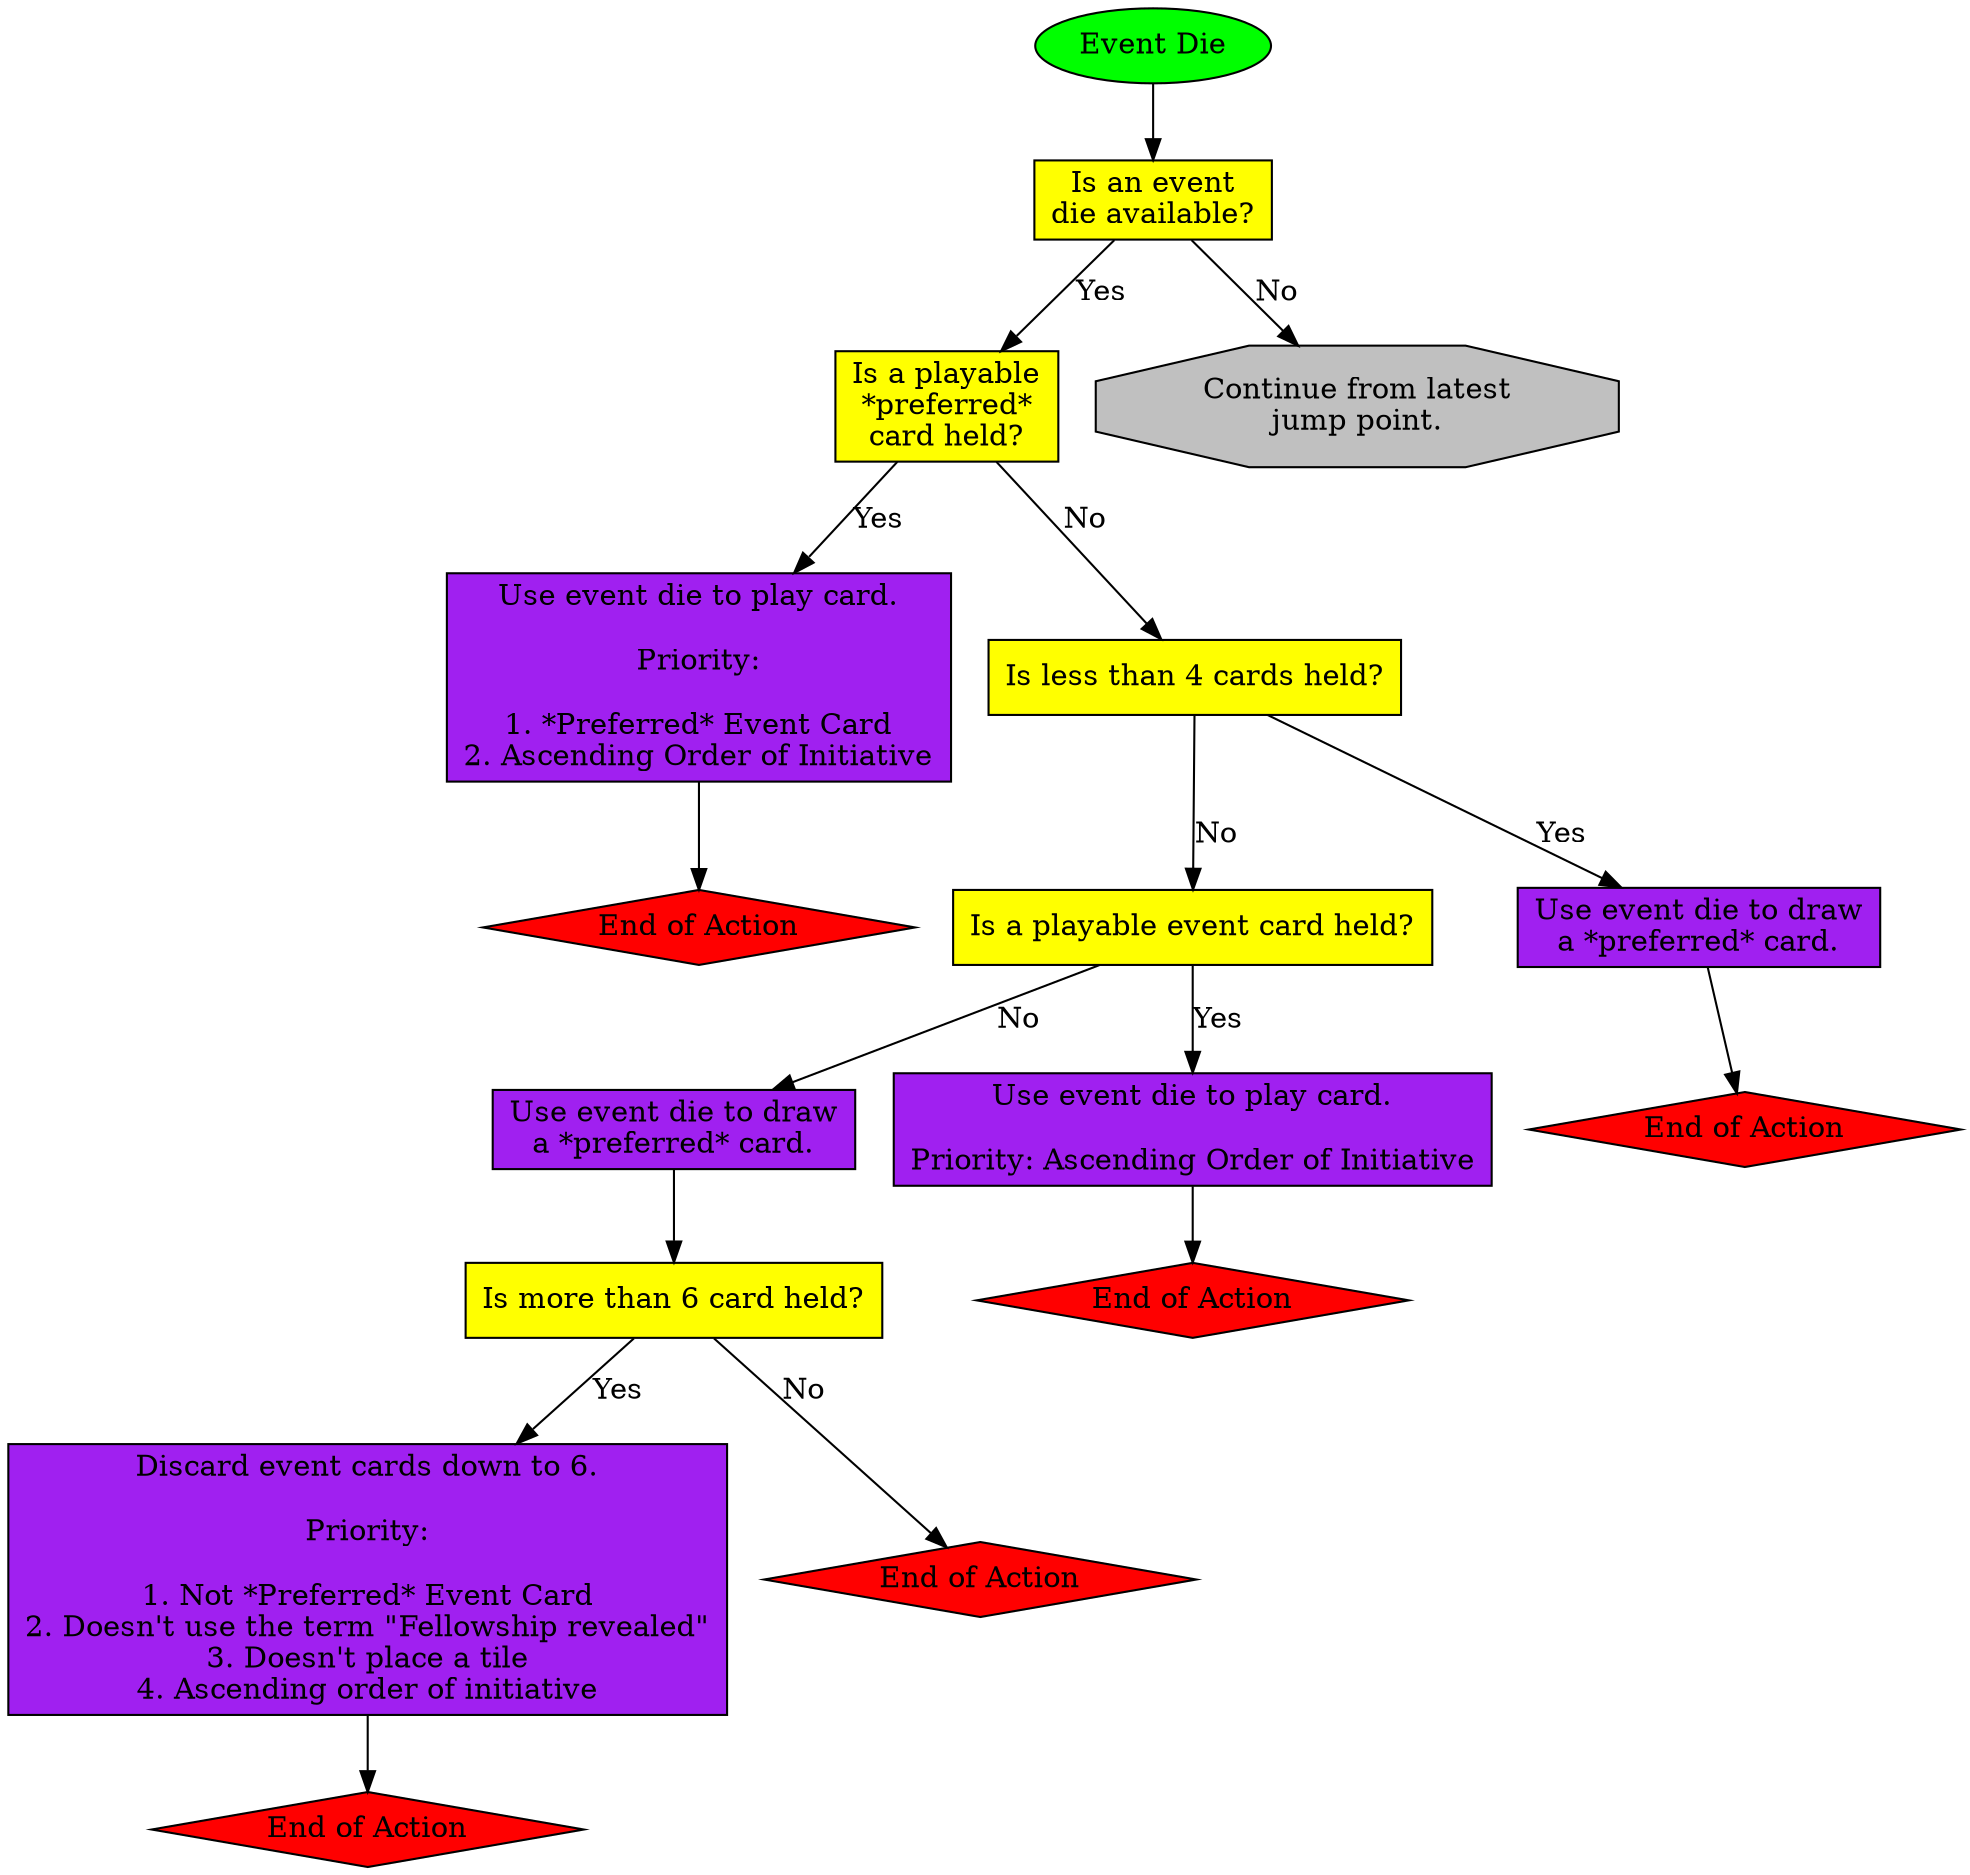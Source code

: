 digraph {
rankdir=TB;
	event [shape=ellipse, style=filled, fillcolor=green, label="Event Die"];
	event -> event_die_check;

	event_3_no [shape=box, style=filled, fillcolor=purple, label="Use event die to draw\na *preferred* card.\n"];
	event_3_no -> event_3_discard;

	event_3_yes_end [shape=diamond, style=filled, fillcolor=red, label="End of Action"];

	event_2_yes_end [shape=diamond, style=filled, fillcolor=red, label="End of Action"];

	event_1 [shape=box, style=filled, fillcolor=yellow, label="Is a playable\n*preferred*\ncard held?\n"];
	event_1 -> event_1_yes [label = "Yes"];
	event_1 -> event_2 [label = "No"];

	event_3_discard_yes [shape=box, style=filled, fillcolor=purple, label="Discard event cards down to 6.\n\nPriority:\n\n1. Not *Preferred* Event Card\n2. Doesn't use the term \"Fellowship revealed\"\n3. Doesn't place a tile\n4. Ascending order of initiative\n"];
	event_3_discard_yes -> event_3_discard_yes_end;

	event_die_check [shape=box, style=filled, fillcolor=yellow, label="Is an event\ndie available?\n"];
	event_die_check -> event_1 [label = "Yes"];
	event_die_check -> event_die_check_no [label = "No"];

	event_1_yes_end [shape=diamond, style=filled, fillcolor=red, label="End of Action"];

	event_3_yes [shape=box, style=filled, fillcolor=purple, label="Use event die to play card.\n\nPriority: Ascending Order of Initiative\n"];
	event_3_yes -> event_3_yes_end;

	event_3 [shape=box, style=filled, fillcolor=yellow, label="Is a playable event card held?\n"];
	event_3 -> event_3_yes [label = "Yes"];
	event_3 -> event_3_no [label = "No"];

	event_2 [shape=box, style=filled, fillcolor=yellow, label="Is less than 4 cards held?\n"];
	event_2 -> event_2_yes [label = "Yes"];
	event_2 -> event_3 [label = "No"];

	event_die_check_no [shape=octagon, style=filled, fillcolor=grey, label="Continue from latest\njump point.\n"];

	event_3_discard_yes_end [shape=diamond, style=filled, fillcolor=red, label="End of Action"];

	event_3_discard_no [shape=diamond, style=filled, fillcolor=red, label="End of Action"];

	event_3_discard [shape=box, style=filled, fillcolor=yellow, label="Is more than 6 card held?\n"];
	event_3_discard -> event_3_discard_yes [label = "Yes"];
	event_3_discard -> event_3_discard_no [label = "No"];

	event_1_yes [shape=box, style=filled, fillcolor=purple, label="Use event die to play card.\n\nPriority:\n\n1. *Preferred* Event Card\n2. Ascending Order of Initiative\n"];
	event_1_yes -> event_1_yes_end;

	event_2_yes [shape=box, style=filled, fillcolor=purple, label="Use event die to draw\na *preferred* card.\n"];
	event_2_yes -> event_2_yes_end;

}